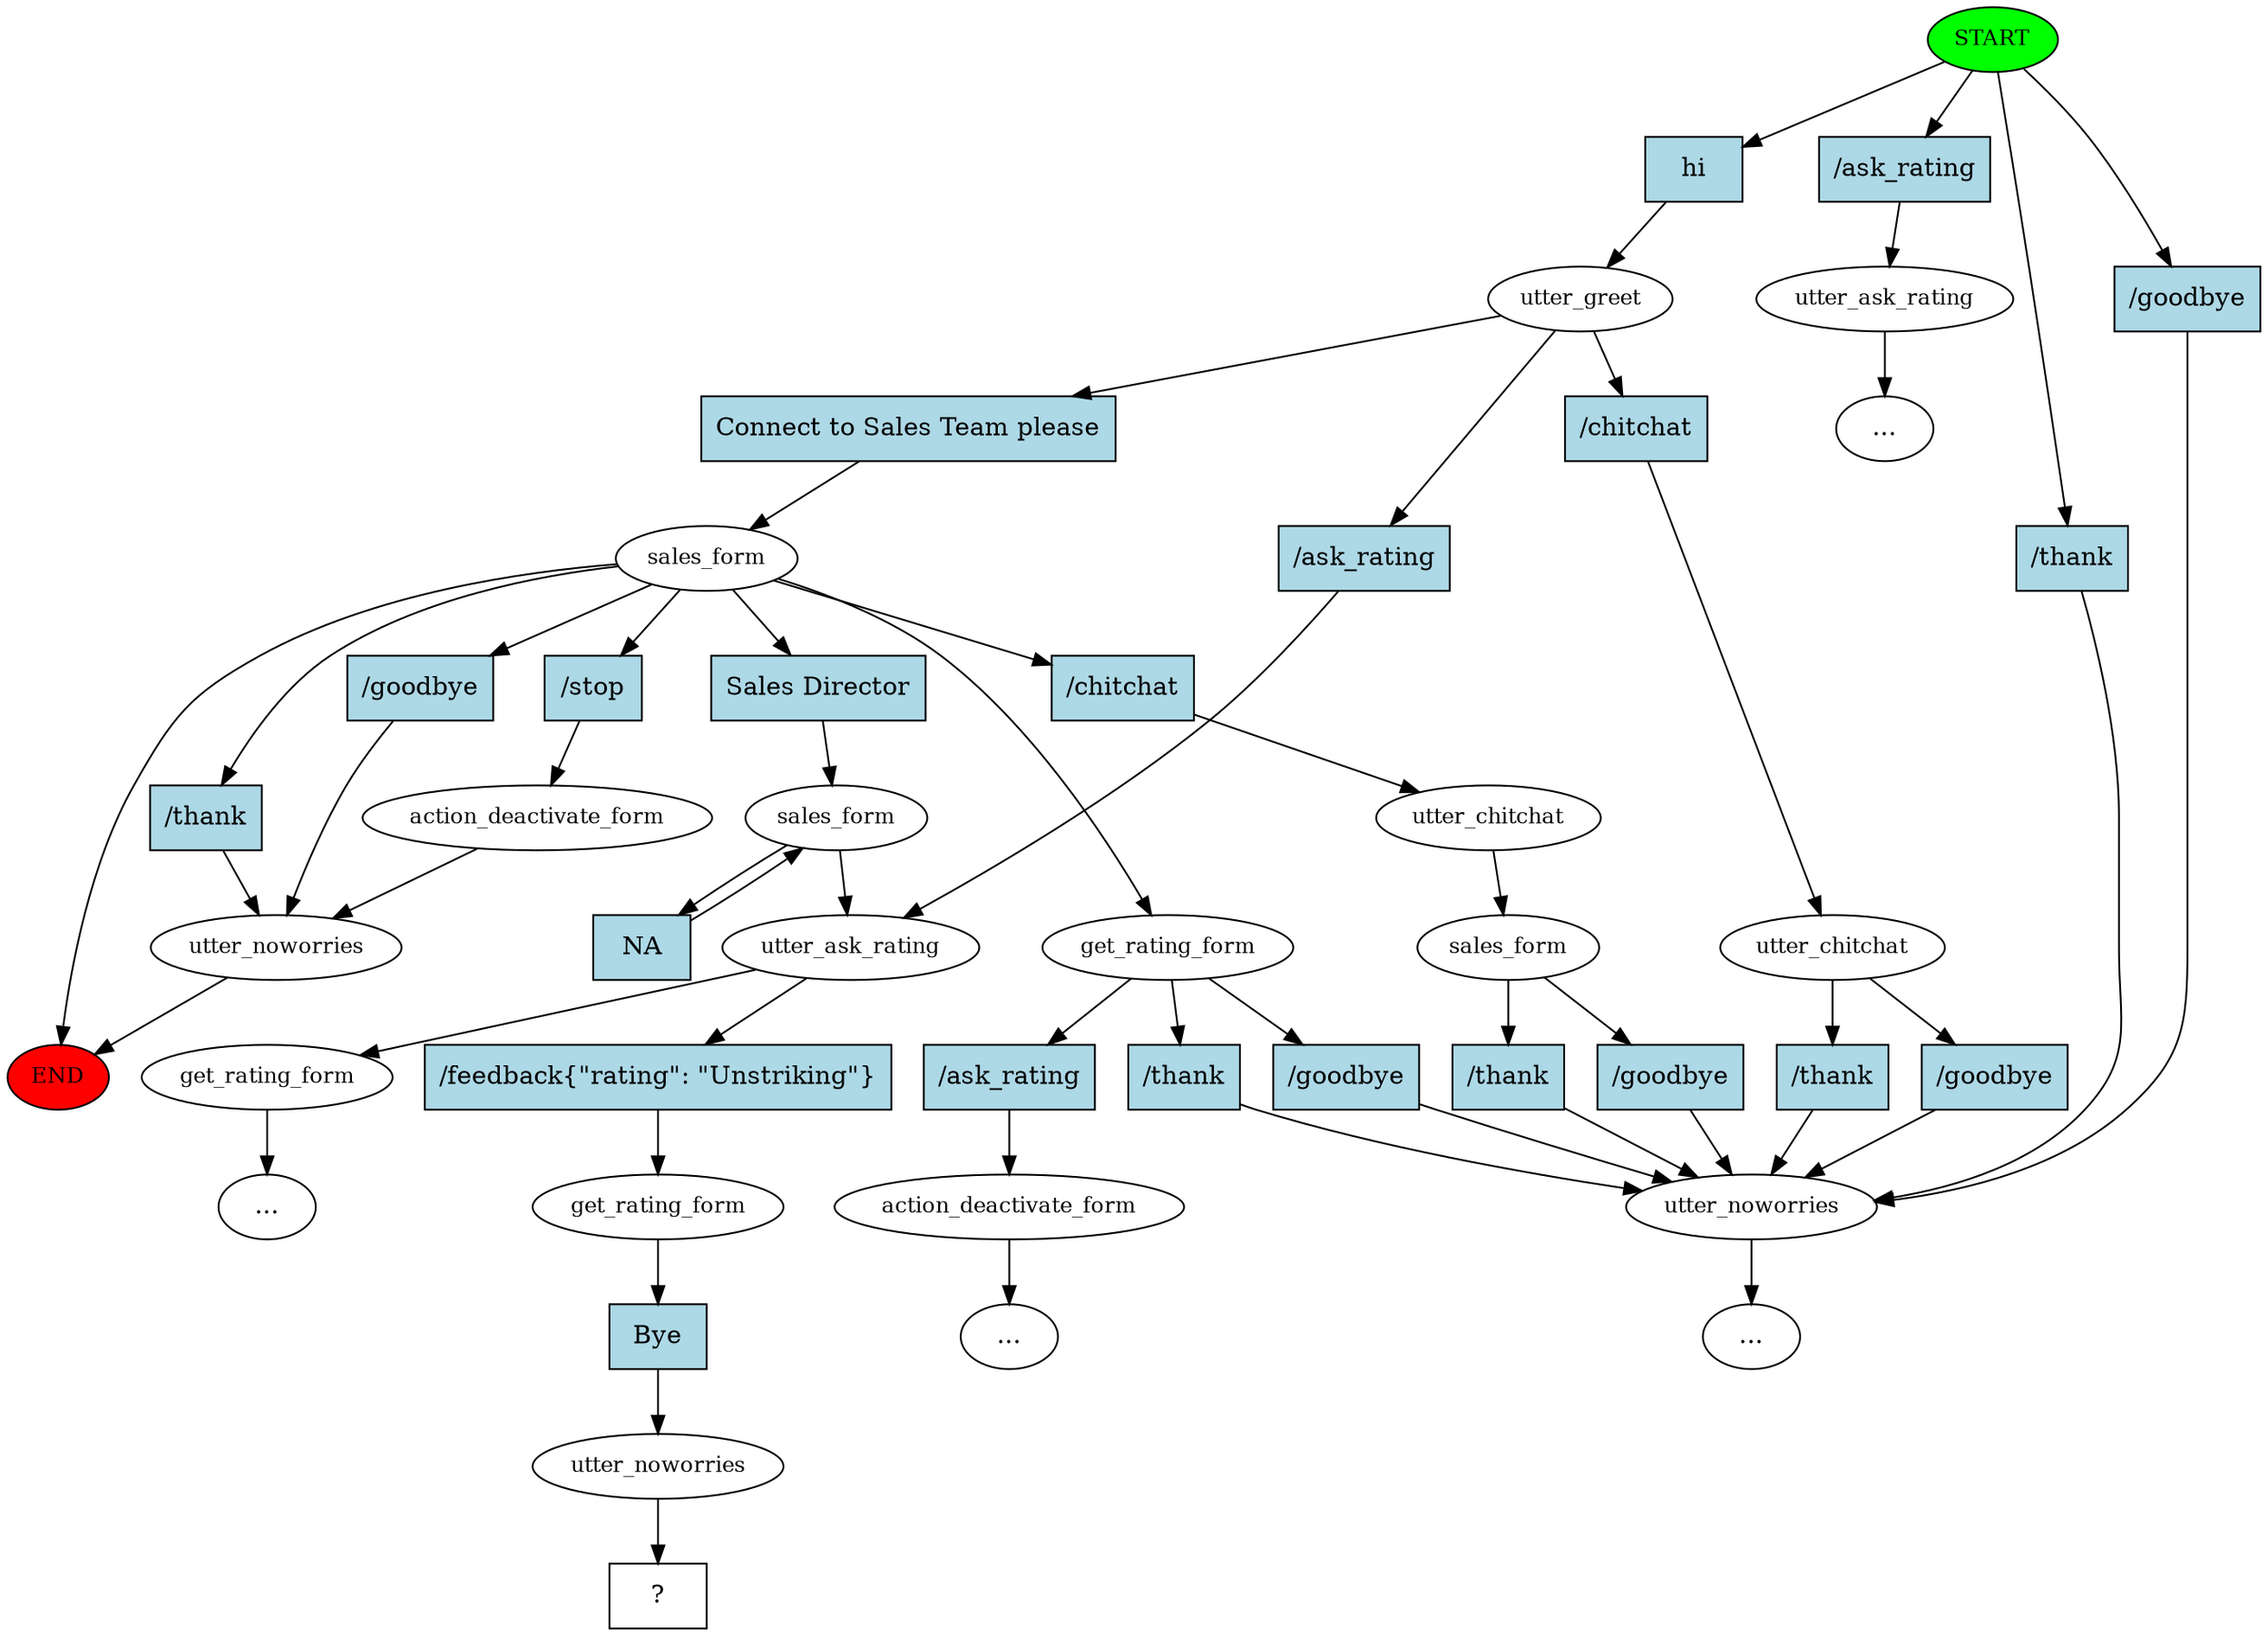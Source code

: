 digraph  {
0 [class="start active", fillcolor=green, fontsize=12, label=START, style=filled];
"-1" [class=end, fillcolor=red, fontsize=12, label=END, style=filled];
1 [class=active, fontsize=12, label=utter_greet];
2 [class=active, fontsize=12, label=sales_form];
3 [class="", fontsize=12, label=get_rating_form];
4 [class="", fontsize=12, label=utter_noworries];
14 [class=active, fontsize=12, label=utter_ask_rating];
15 [class="", fontsize=12, label=get_rating_form];
18 [class="", fontsize=12, label=utter_chitchat];
19 [class="", fontsize=12, label=sales_form];
28 [class="", fontsize=12, label=action_deactivate_form];
29 [class="", fontsize=12, label=utter_noworries];
37 [class="", fontsize=12, label=utter_chitchat];
"-11" [class=ellipsis, label="..."];
45 [class="", fontsize=12, label=action_deactivate_form];
"-13" [class=ellipsis, label="..."];
"-14" [class=ellipsis, label="..."];
53 [class="", fontsize=12, label=utter_ask_rating];
"-16" [class=ellipsis, label="..."];
57 [class=active, fontsize=12, label=sales_form];
65 [class=active, fontsize=12, label=get_rating_form];
66 [class=active, fontsize=12, label=utter_noworries];
67 [class="intent dashed active", label="  ?  ", shape=rect];
68 [class="intent active", fillcolor=lightblue, label=hi, shape=rect, style=filled];
69 [class=intent, fillcolor=lightblue, label="/ask_rating", shape=rect, style=filled];
70 [class=intent, fillcolor=lightblue, label="/thank", shape=rect, style=filled];
71 [class=intent, fillcolor=lightblue, label="/goodbye", shape=rect, style=filled];
72 [class="intent active", fillcolor=lightblue, label="Connect to Sales Team please", shape=rect, style=filled];
73 [class=intent, fillcolor=lightblue, label="/ask_rating", shape=rect, style=filled];
74 [class=intent, fillcolor=lightblue, label="/chitchat", shape=rect, style=filled];
75 [class=intent, fillcolor=lightblue, label="/chitchat", shape=rect, style=filled];
76 [class=intent, fillcolor=lightblue, label="/stop", shape=rect, style=filled];
77 [class="intent active", fillcolor=lightblue, label="Sales Director", shape=rect, style=filled];
78 [class=intent, fillcolor=lightblue, label="/thank", shape=rect, style=filled];
79 [class=intent, fillcolor=lightblue, label="/goodbye", shape=rect, style=filled];
80 [class=intent, fillcolor=lightblue, label="/thank", shape=rect, style=filled];
81 [class=intent, fillcolor=lightblue, label="/goodbye", shape=rect, style=filled];
82 [class=intent, fillcolor=lightblue, label="/ask_rating", shape=rect, style=filled];
83 [class="intent active", fillcolor=lightblue, label="/feedback{\"rating\": \"Unstriking\"}", shape=rect, style=filled];
84 [class=intent, fillcolor=lightblue, label="/thank", shape=rect, style=filled];
85 [class=intent, fillcolor=lightblue, label="/goodbye", shape=rect, style=filled];
86 [class=intent, fillcolor=lightblue, label="/thank", shape=rect, style=filled];
87 [class=intent, fillcolor=lightblue, label="/goodbye", shape=rect, style=filled];
88 [class="intent active", fillcolor=lightblue, label=NA, shape=rect, style=filled];
89 [class="intent active", fillcolor=lightblue, label=Bye, shape=rect, style=filled];
0 -> 68  [class=active, key=0];
0 -> 69  [class="", key=0];
0 -> 70  [class="", key=0];
0 -> 71  [class="", key=0];
1 -> 72  [class=active, key=0];
1 -> 73  [class="", key=0];
1 -> 74  [class="", key=0];
2 -> 3  [class="", key=NONE, label=""];
2 -> "-1"  [class="", key=NONE, label=""];
2 -> 75  [class="", key=0];
2 -> 76  [class="", key=0];
2 -> 77  [class=active, key=0];
2 -> 78  [class="", key=0];
2 -> 79  [class="", key=0];
3 -> 80  [class="", key=0];
3 -> 81  [class="", key=0];
3 -> 82  [class="", key=0];
4 -> "-11"  [class="", key=NONE, label=""];
14 -> 15  [class="", key=NONE, label=""];
14 -> 83  [class=active, key=0];
15 -> "-14"  [class="", key=NONE, label=""];
18 -> 19  [class="", key=NONE, label=""];
19 -> 84  [class="", key=0];
19 -> 85  [class="", key=0];
28 -> 29  [class="", key=NONE, label=""];
29 -> "-1"  [class="", key=NONE, label=""];
37 -> 86  [class="", key=0];
37 -> 87  [class="", key=0];
45 -> "-13"  [class="", key=NONE, label=""];
53 -> "-16"  [class="", key=NONE, label=""];
57 -> 14  [class=active, key=NONE, label=""];
57 -> 88  [class=active, key=0];
65 -> 89  [class=active, key=0];
66 -> 67  [class=active, key=NONE, label=""];
68 -> 1  [class=active, key=0];
69 -> 53  [class="", key=0];
70 -> 4  [class="", key=0];
71 -> 4  [class="", key=0];
72 -> 2  [class=active, key=0];
73 -> 14  [class="", key=0];
74 -> 37  [class="", key=0];
75 -> 18  [class="", key=0];
76 -> 28  [class="", key=0];
77 -> 57  [class=active, key=0];
78 -> 29  [class="", key=0];
79 -> 29  [class="", key=0];
80 -> 4  [class="", key=0];
81 -> 4  [class="", key=0];
82 -> 45  [class="", key=0];
83 -> 65  [class=active, key=0];
84 -> 4  [class="", key=0];
85 -> 4  [class="", key=0];
86 -> 4  [class="", key=0];
87 -> 4  [class="", key=0];
88 -> 57  [class=active, key=0];
89 -> 66  [class=active, key=0];
}
